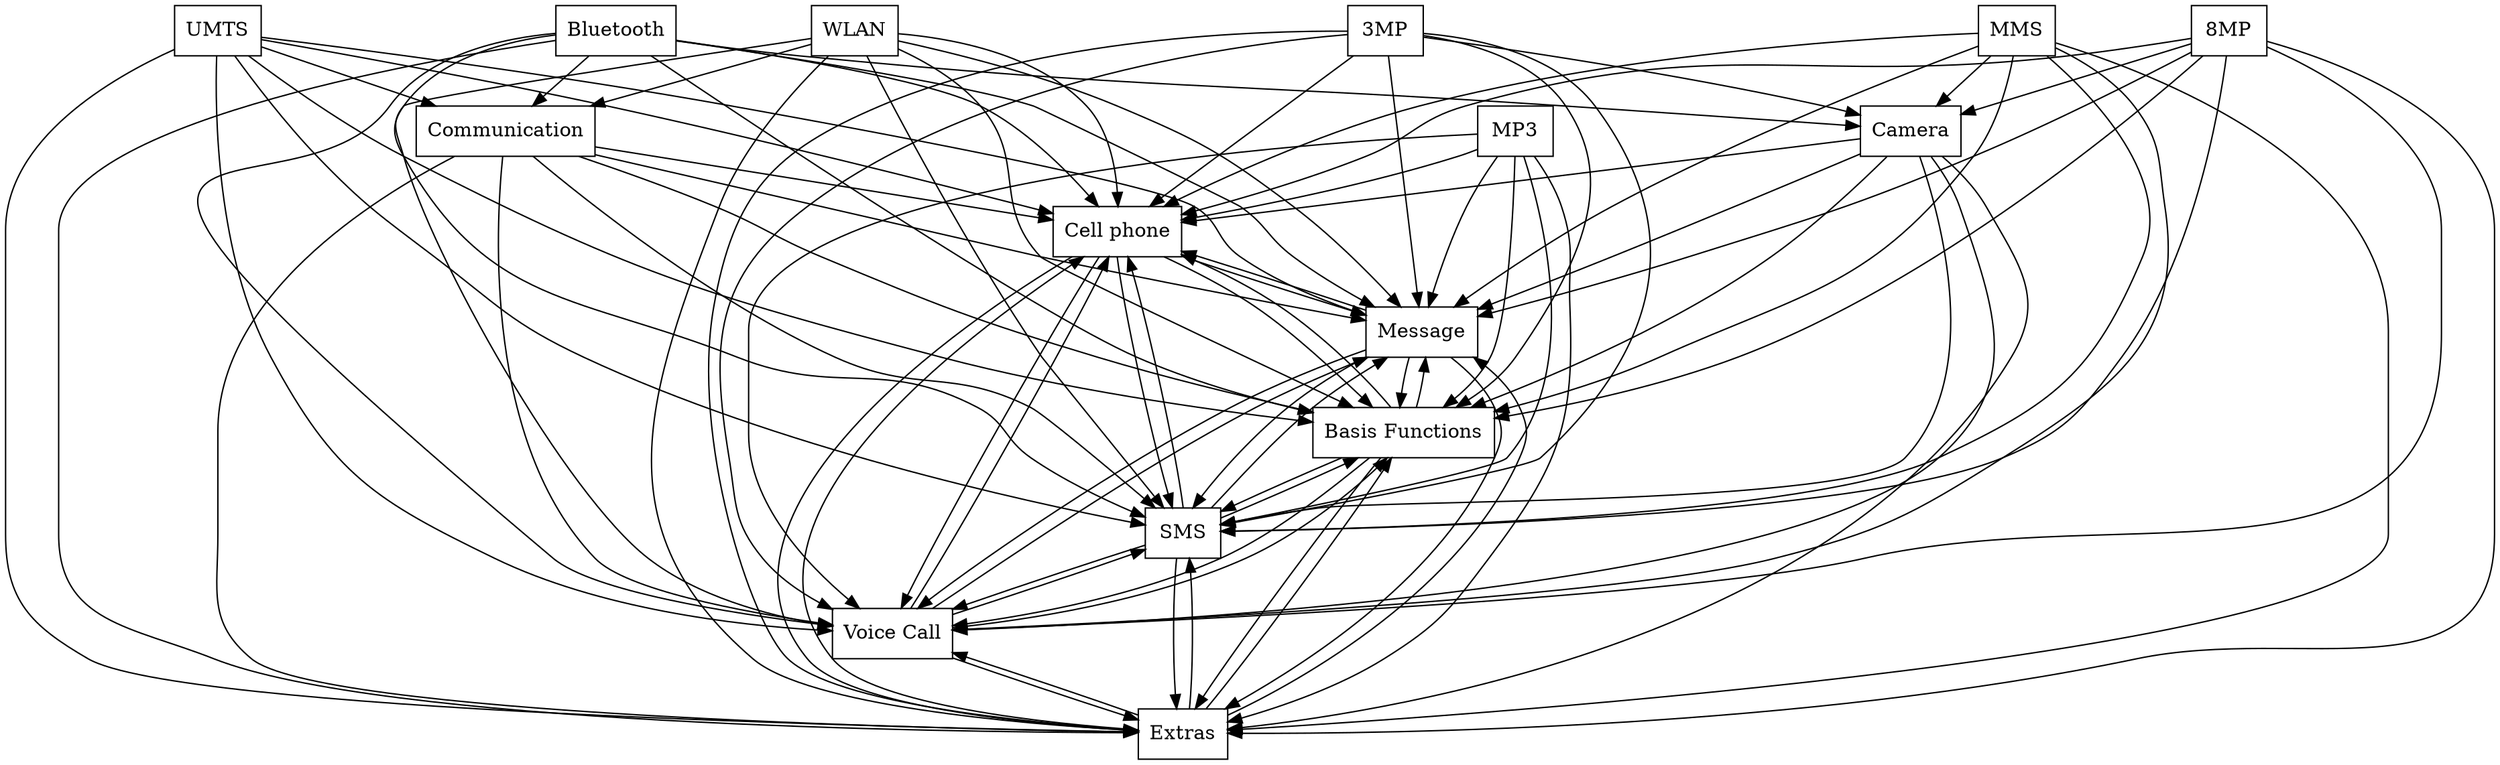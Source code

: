 digraph{
graph [rankdir=TB];
node [shape=box];
edge [arrowhead=normal];
0[label="Cell phone",]
1[label="Camera",]
2[label="UMTS",]
3[label="Bluetooth",]
4[label="Message",]
5[label="Extras",]
6[label="Communication",]
7[label="Voice Call",]
8[label="3MP",]
9[label="MP3",]
10[label="WLAN",]
11[label="8MP",]
12[label="SMS",]
13[label="MMS",]
14[label="Basis Functions",]
0->4[label="",]
0->5[label="",]
0->7[label="",]
0->12[label="",]
0->14[label="",]
1->0[label="",]
1->4[label="",]
1->5[label="",]
1->7[label="",]
1->12[label="",]
1->14[label="",]
2->0[label="",]
2->4[label="",]
2->5[label="",]
2->6[label="",]
2->7[label="",]
2->12[label="",]
2->14[label="",]
3->0[label="",]
3->1[label="",]
3->4[label="",]
3->5[label="",]
3->6[label="",]
3->7[label="",]
3->12[label="",]
3->14[label="",]
4->0[label="",]
4->5[label="",]
4->7[label="",]
4->12[label="",]
4->14[label="",]
5->0[label="",]
5->4[label="",]
5->7[label="",]
5->12[label="",]
5->14[label="",]
6->0[label="",]
6->4[label="",]
6->5[label="",]
6->7[label="",]
6->12[label="",]
6->14[label="",]
7->0[label="",]
7->4[label="",]
7->5[label="",]
7->12[label="",]
7->14[label="",]
8->0[label="",]
8->1[label="",]
8->4[label="",]
8->5[label="",]
8->7[label="",]
8->12[label="",]
8->14[label="",]
9->0[label="",]
9->4[label="",]
9->5[label="",]
9->7[label="",]
9->12[label="",]
9->14[label="",]
10->0[label="",]
10->4[label="",]
10->5[label="",]
10->6[label="",]
10->7[label="",]
10->12[label="",]
10->14[label="",]
11->0[label="",]
11->1[label="",]
11->4[label="",]
11->5[label="",]
11->7[label="",]
11->12[label="",]
11->14[label="",]
12->0[label="",]
12->4[label="",]
12->5[label="",]
12->7[label="",]
12->14[label="",]
13->0[label="",]
13->1[label="",]
13->4[label="",]
13->5[label="",]
13->7[label="",]
13->12[label="",]
13->14[label="",]
14->0[label="",]
14->4[label="",]
14->5[label="",]
14->7[label="",]
14->12[label="",]
}
